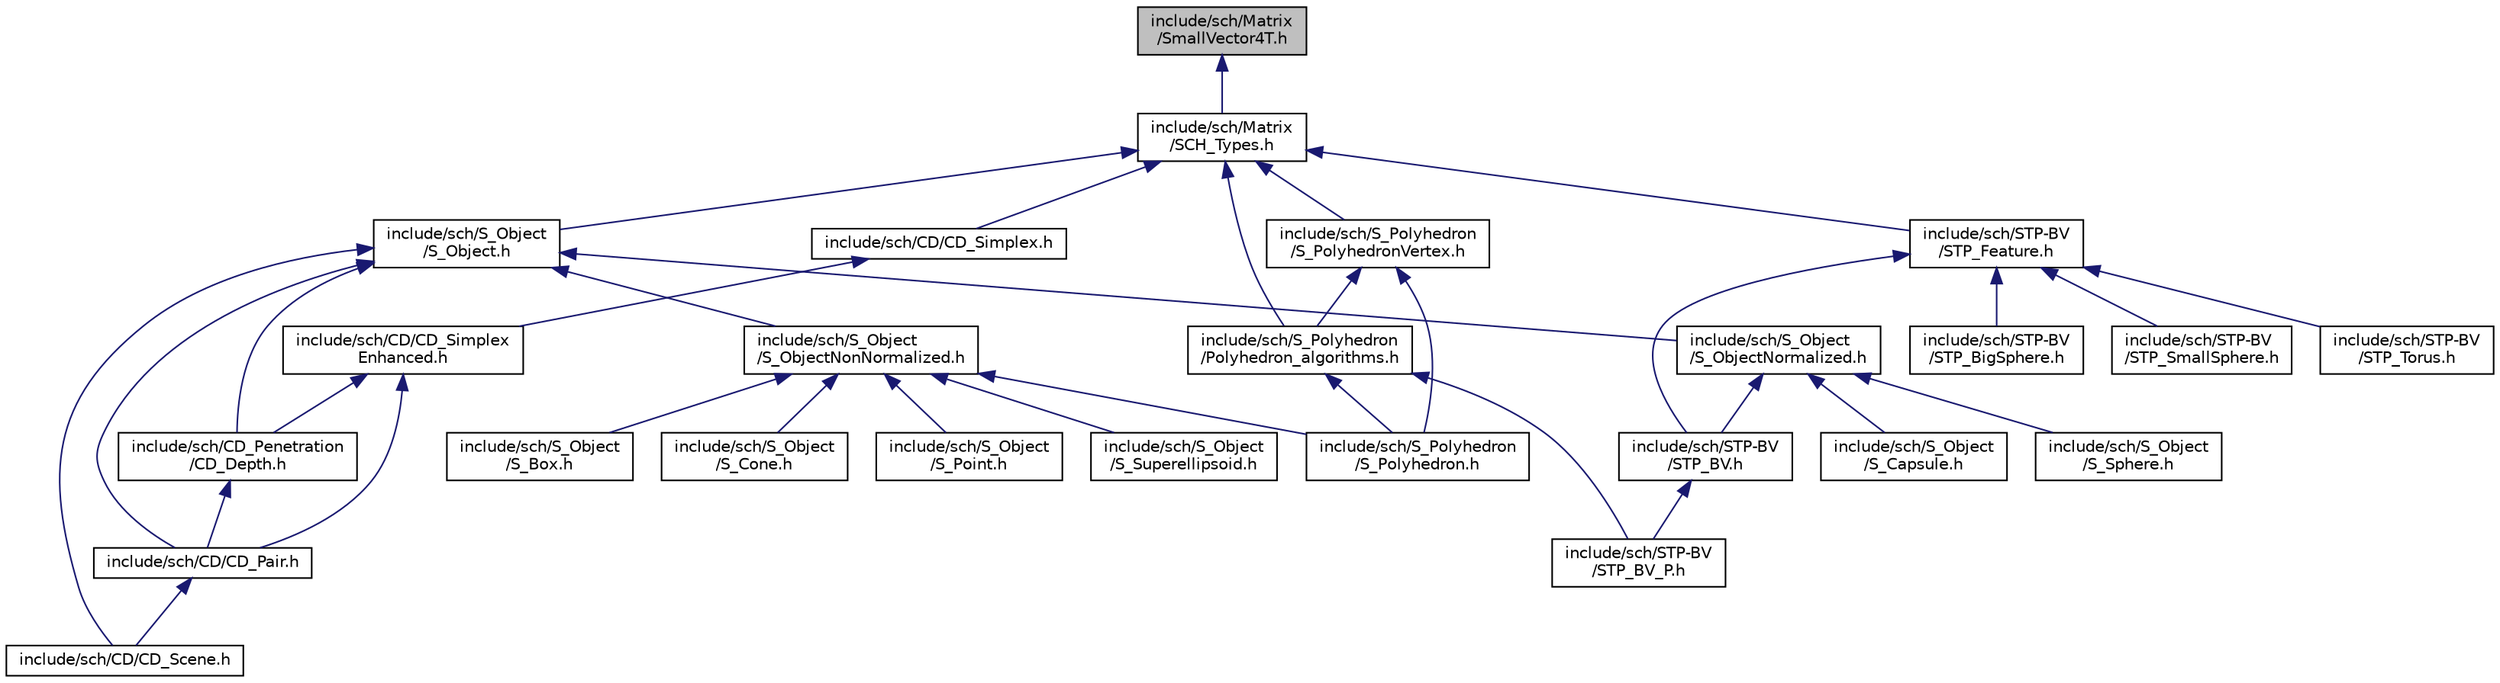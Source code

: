 digraph "include/sch/Matrix/SmallVector4T.h"
{
  edge [fontname="Helvetica",fontsize="10",labelfontname="Helvetica",labelfontsize="10"];
  node [fontname="Helvetica",fontsize="10",shape=record];
  Node1 [label="include/sch/Matrix\l/SmallVector4T.h",height=0.2,width=0.4,color="black", fillcolor="grey75", style="filled", fontcolor="black"];
  Node1 -> Node2 [dir="back",color="midnightblue",fontsize="10",style="solid",fontname="Helvetica"];
  Node2 [label="include/sch/Matrix\l/SCH_Types.h",height=0.2,width=0.4,color="black", fillcolor="white", style="filled",URL="$SCH__Types_8h.html"];
  Node2 -> Node3 [dir="back",color="midnightblue",fontsize="10",style="solid",fontname="Helvetica"];
  Node3 [label="include/sch/S_Object\l/S_Object.h",height=0.2,width=0.4,color="black", fillcolor="white", style="filled",URL="$S__Object_8h.html"];
  Node3 -> Node4 [dir="back",color="midnightblue",fontsize="10",style="solid",fontname="Helvetica"];
  Node4 [label="include/sch/CD/CD_Pair.h",height=0.2,width=0.4,color="black", fillcolor="white", style="filled",URL="$CD__Pair_8h.html"];
  Node4 -> Node5 [dir="back",color="midnightblue",fontsize="10",style="solid",fontname="Helvetica"];
  Node5 [label="include/sch/CD/CD_Scene.h",height=0.2,width=0.4,color="black", fillcolor="white", style="filled",URL="$CD__Scene_8h.html"];
  Node3 -> Node6 [dir="back",color="midnightblue",fontsize="10",style="solid",fontname="Helvetica"];
  Node6 [label="include/sch/CD_Penetration\l/CD_Depth.h",height=0.2,width=0.4,color="black", fillcolor="white", style="filled",URL="$CD__Depth_8h.html"];
  Node6 -> Node4 [dir="back",color="midnightblue",fontsize="10",style="solid",fontname="Helvetica"];
  Node3 -> Node5 [dir="back",color="midnightblue",fontsize="10",style="solid",fontname="Helvetica"];
  Node3 -> Node7 [dir="back",color="midnightblue",fontsize="10",style="solid",fontname="Helvetica"];
  Node7 [label="include/sch/S_Object\l/S_ObjectNonNormalized.h",height=0.2,width=0.4,color="black", fillcolor="white", style="filled",URL="$S__ObjectNonNormalized_8h.html"];
  Node7 -> Node8 [dir="back",color="midnightblue",fontsize="10",style="solid",fontname="Helvetica"];
  Node8 [label="include/sch/S_Object\l/S_Box.h",height=0.2,width=0.4,color="black", fillcolor="white", style="filled",URL="$S__Box_8h.html"];
  Node7 -> Node9 [dir="back",color="midnightblue",fontsize="10",style="solid",fontname="Helvetica"];
  Node9 [label="include/sch/S_Object\l/S_Cone.h",height=0.2,width=0.4,color="black", fillcolor="white", style="filled",URL="$S__Cone_8h.html"];
  Node7 -> Node10 [dir="back",color="midnightblue",fontsize="10",style="solid",fontname="Helvetica"];
  Node10 [label="include/sch/S_Object\l/S_Point.h",height=0.2,width=0.4,color="black", fillcolor="white", style="filled",URL="$S__Point_8h.html"];
  Node7 -> Node11 [dir="back",color="midnightblue",fontsize="10",style="solid",fontname="Helvetica"];
  Node11 [label="include/sch/S_Object\l/S_Superellipsoid.h",height=0.2,width=0.4,color="black", fillcolor="white", style="filled",URL="$S__Superellipsoid_8h.html"];
  Node7 -> Node12 [dir="back",color="midnightblue",fontsize="10",style="solid",fontname="Helvetica"];
  Node12 [label="include/sch/S_Polyhedron\l/S_Polyhedron.h",height=0.2,width=0.4,color="black", fillcolor="white", style="filled",URL="$S__Polyhedron_8h.html"];
  Node3 -> Node13 [dir="back",color="midnightblue",fontsize="10",style="solid",fontname="Helvetica"];
  Node13 [label="include/sch/S_Object\l/S_ObjectNormalized.h",height=0.2,width=0.4,color="black", fillcolor="white", style="filled",URL="$S__ObjectNormalized_8h.html"];
  Node13 -> Node14 [dir="back",color="midnightblue",fontsize="10",style="solid",fontname="Helvetica"];
  Node14 [label="include/sch/S_Object\l/S_Capsule.h",height=0.2,width=0.4,color="black", fillcolor="white", style="filled",URL="$S__Capsule_8h.html"];
  Node13 -> Node15 [dir="back",color="midnightblue",fontsize="10",style="solid",fontname="Helvetica"];
  Node15 [label="include/sch/S_Object\l/S_Sphere.h",height=0.2,width=0.4,color="black", fillcolor="white", style="filled",URL="$S__Sphere_8h.html"];
  Node13 -> Node16 [dir="back",color="midnightblue",fontsize="10",style="solid",fontname="Helvetica"];
  Node16 [label="include/sch/STP-BV\l/STP_BV.h",height=0.2,width=0.4,color="black", fillcolor="white", style="filled",URL="$STP__BV_8h.html"];
  Node16 -> Node17 [dir="back",color="midnightblue",fontsize="10",style="solid",fontname="Helvetica"];
  Node17 [label="include/sch/STP-BV\l/STP_BV_P.h",height=0.2,width=0.4,color="black", fillcolor="white", style="filled",URL="$STP__BV__P_8h.html"];
  Node2 -> Node18 [dir="back",color="midnightblue",fontsize="10",style="solid",fontname="Helvetica"];
  Node18 [label="include/sch/CD/CD_Simplex.h",height=0.2,width=0.4,color="black", fillcolor="white", style="filled",URL="$CD__Simplex_8h.html"];
  Node18 -> Node19 [dir="back",color="midnightblue",fontsize="10",style="solid",fontname="Helvetica"];
  Node19 [label="include/sch/CD/CD_Simplex\lEnhanced.h",height=0.2,width=0.4,color="black", fillcolor="white", style="filled",URL="$CD__SimplexEnhanced_8h.html"];
  Node19 -> Node4 [dir="back",color="midnightblue",fontsize="10",style="solid",fontname="Helvetica"];
  Node19 -> Node6 [dir="back",color="midnightblue",fontsize="10",style="solid",fontname="Helvetica"];
  Node2 -> Node20 [dir="back",color="midnightblue",fontsize="10",style="solid",fontname="Helvetica"];
  Node20 [label="include/sch/S_Polyhedron\l/Polyhedron_algorithms.h",height=0.2,width=0.4,color="black", fillcolor="white", style="filled",URL="$Polyhedron__algorithms_8h.html"];
  Node20 -> Node12 [dir="back",color="midnightblue",fontsize="10",style="solid",fontname="Helvetica"];
  Node20 -> Node17 [dir="back",color="midnightblue",fontsize="10",style="solid",fontname="Helvetica"];
  Node2 -> Node21 [dir="back",color="midnightblue",fontsize="10",style="solid",fontname="Helvetica"];
  Node21 [label="include/sch/S_Polyhedron\l/S_PolyhedronVertex.h",height=0.2,width=0.4,color="black", fillcolor="white", style="filled",URL="$S__PolyhedronVertex_8h.html"];
  Node21 -> Node20 [dir="back",color="midnightblue",fontsize="10",style="solid",fontname="Helvetica"];
  Node21 -> Node12 [dir="back",color="midnightblue",fontsize="10",style="solid",fontname="Helvetica"];
  Node2 -> Node22 [dir="back",color="midnightblue",fontsize="10",style="solid",fontname="Helvetica"];
  Node22 [label="include/sch/STP-BV\l/STP_Feature.h",height=0.2,width=0.4,color="black", fillcolor="white", style="filled",URL="$STP__Feature_8h.html"];
  Node22 -> Node23 [dir="back",color="midnightblue",fontsize="10",style="solid",fontname="Helvetica"];
  Node23 [label="include/sch/STP-BV\l/STP_BigSphere.h",height=0.2,width=0.4,color="black", fillcolor="white", style="filled",URL="$STP__BigSphere_8h.html"];
  Node22 -> Node16 [dir="back",color="midnightblue",fontsize="10",style="solid",fontname="Helvetica"];
  Node22 -> Node24 [dir="back",color="midnightblue",fontsize="10",style="solid",fontname="Helvetica"];
  Node24 [label="include/sch/STP-BV\l/STP_SmallSphere.h",height=0.2,width=0.4,color="black", fillcolor="white", style="filled",URL="$STP__SmallSphere_8h.html"];
  Node22 -> Node25 [dir="back",color="midnightblue",fontsize="10",style="solid",fontname="Helvetica"];
  Node25 [label="include/sch/STP-BV\l/STP_Torus.h",height=0.2,width=0.4,color="black", fillcolor="white", style="filled",URL="$STP__Torus_8h.html"];
}
